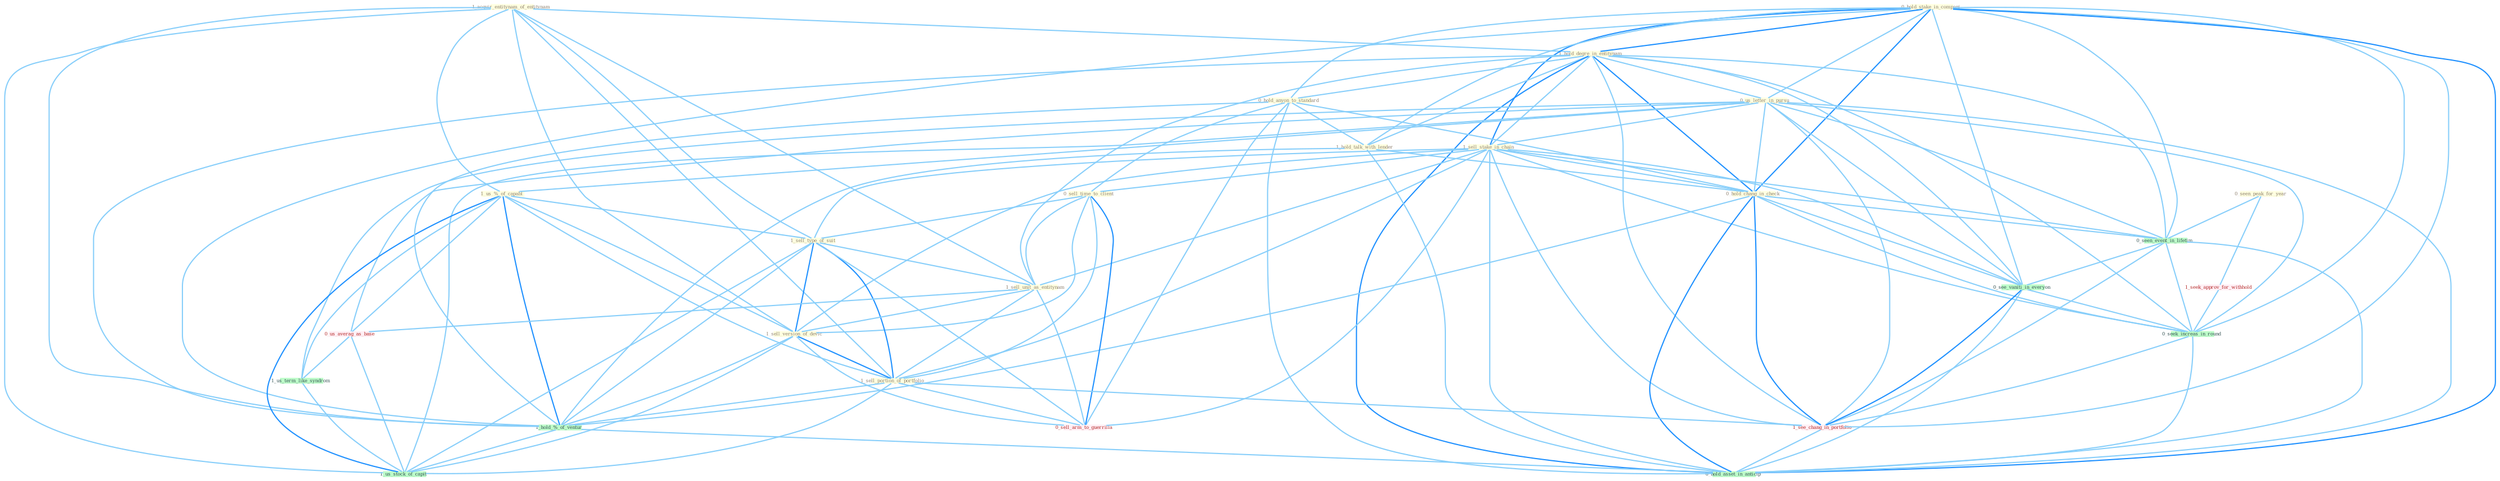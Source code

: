 Graph G{ 
    node
    [shape=polygon,style=filled,width=.5,height=.06,color="#BDFCC9",fixedsize=true,fontsize=4,
    fontcolor="#2f4f4f"];
    {node
    [color="#ffffe0", fontcolor="#8b7d6b"] "1_acquir_entitynam_of_entitynam " "0_hold_stake_in_compani " "1_hold_degre_in_entitynam " "0_us_letter_in_pursu " "1_us_%_of_capabl " "1_sell_stake_in_chain " "0_hold_anyon_to_standard " "0_seen_peak_for_year " "1_hold_talk_with_lender " "0_hold_chang_in_check " "0_sell_time_to_client " "1_sell_type_of_suit " "1_sell_unit_as_entitynam " "1_sell_version_of_devic " "1_sell_portion_of_portfolio "}
{node [color="#fff0f5", fontcolor="#b22222"] "0_us_averag_as_base " "1_seek_approv_for_withhold " "0_sell_arm_to_guerrilla " "1_see_chang_in_portfolio "}
edge [color="#B0E2FF"];

	"1_acquir_entitynam_of_entitynam " -- "1_hold_degre_in_entitynam " [w="1", color="#87cefa" ];
	"1_acquir_entitynam_of_entitynam " -- "1_us_%_of_capabl " [w="1", color="#87cefa" ];
	"1_acquir_entitynam_of_entitynam " -- "1_sell_type_of_suit " [w="1", color="#87cefa" ];
	"1_acquir_entitynam_of_entitynam " -- "1_sell_unit_as_entitynam " [w="1", color="#87cefa" ];
	"1_acquir_entitynam_of_entitynam " -- "1_sell_version_of_devic " [w="1", color="#87cefa" ];
	"1_acquir_entitynam_of_entitynam " -- "1_sell_portion_of_portfolio " [w="1", color="#87cefa" ];
	"1_acquir_entitynam_of_entitynam " -- "1_hold_%_of_ventur " [w="1", color="#87cefa" ];
	"1_acquir_entitynam_of_entitynam " -- "1_us_stock_of_capit " [w="1", color="#87cefa" ];
	"0_hold_stake_in_compani " -- "1_hold_degre_in_entitynam " [w="2", color="#1e90ff" , len=0.8];
	"0_hold_stake_in_compani " -- "0_us_letter_in_pursu " [w="1", color="#87cefa" ];
	"0_hold_stake_in_compani " -- "1_sell_stake_in_chain " [w="2", color="#1e90ff" , len=0.8];
	"0_hold_stake_in_compani " -- "0_hold_anyon_to_standard " [w="1", color="#87cefa" ];
	"0_hold_stake_in_compani " -- "1_hold_talk_with_lender " [w="1", color="#87cefa" ];
	"0_hold_stake_in_compani " -- "0_hold_chang_in_check " [w="2", color="#1e90ff" , len=0.8];
	"0_hold_stake_in_compani " -- "0_seen_event_in_lifetim " [w="1", color="#87cefa" ];
	"0_hold_stake_in_compani " -- "1_hold_%_of_ventur " [w="1", color="#87cefa" ];
	"0_hold_stake_in_compani " -- "0_see_vaniti_in_everyon " [w="1", color="#87cefa" ];
	"0_hold_stake_in_compani " -- "0_seek_increas_in_round " [w="1", color="#87cefa" ];
	"0_hold_stake_in_compani " -- "1_see_chang_in_portfolio " [w="1", color="#87cefa" ];
	"0_hold_stake_in_compani " -- "0_hold_asset_in_anticip " [w="2", color="#1e90ff" , len=0.8];
	"1_hold_degre_in_entitynam " -- "0_us_letter_in_pursu " [w="1", color="#87cefa" ];
	"1_hold_degre_in_entitynam " -- "1_sell_stake_in_chain " [w="1", color="#87cefa" ];
	"1_hold_degre_in_entitynam " -- "0_hold_anyon_to_standard " [w="1", color="#87cefa" ];
	"1_hold_degre_in_entitynam " -- "1_hold_talk_with_lender " [w="1", color="#87cefa" ];
	"1_hold_degre_in_entitynam " -- "0_hold_chang_in_check " [w="2", color="#1e90ff" , len=0.8];
	"1_hold_degre_in_entitynam " -- "1_sell_unit_as_entitynam " [w="1", color="#87cefa" ];
	"1_hold_degre_in_entitynam " -- "0_seen_event_in_lifetim " [w="1", color="#87cefa" ];
	"1_hold_degre_in_entitynam " -- "1_hold_%_of_ventur " [w="1", color="#87cefa" ];
	"1_hold_degre_in_entitynam " -- "0_see_vaniti_in_everyon " [w="1", color="#87cefa" ];
	"1_hold_degre_in_entitynam " -- "0_seek_increas_in_round " [w="1", color="#87cefa" ];
	"1_hold_degre_in_entitynam " -- "1_see_chang_in_portfolio " [w="1", color="#87cefa" ];
	"1_hold_degre_in_entitynam " -- "0_hold_asset_in_anticip " [w="2", color="#1e90ff" , len=0.8];
	"0_us_letter_in_pursu " -- "1_us_%_of_capabl " [w="1", color="#87cefa" ];
	"0_us_letter_in_pursu " -- "1_sell_stake_in_chain " [w="1", color="#87cefa" ];
	"0_us_letter_in_pursu " -- "0_hold_chang_in_check " [w="1", color="#87cefa" ];
	"0_us_letter_in_pursu " -- "0_seen_event_in_lifetim " [w="1", color="#87cefa" ];
	"0_us_letter_in_pursu " -- "0_us_averag_as_base " [w="1", color="#87cefa" ];
	"0_us_letter_in_pursu " -- "1_us_term_like_syndrom " [w="1", color="#87cefa" ];
	"0_us_letter_in_pursu " -- "0_see_vaniti_in_everyon " [w="1", color="#87cefa" ];
	"0_us_letter_in_pursu " -- "0_seek_increas_in_round " [w="1", color="#87cefa" ];
	"0_us_letter_in_pursu " -- "1_us_stock_of_capit " [w="1", color="#87cefa" ];
	"0_us_letter_in_pursu " -- "1_see_chang_in_portfolio " [w="1", color="#87cefa" ];
	"0_us_letter_in_pursu " -- "0_hold_asset_in_anticip " [w="1", color="#87cefa" ];
	"1_us_%_of_capabl " -- "1_sell_type_of_suit " [w="1", color="#87cefa" ];
	"1_us_%_of_capabl " -- "1_sell_version_of_devic " [w="1", color="#87cefa" ];
	"1_us_%_of_capabl " -- "1_sell_portion_of_portfolio " [w="1", color="#87cefa" ];
	"1_us_%_of_capabl " -- "0_us_averag_as_base " [w="1", color="#87cefa" ];
	"1_us_%_of_capabl " -- "1_us_term_like_syndrom " [w="1", color="#87cefa" ];
	"1_us_%_of_capabl " -- "1_hold_%_of_ventur " [w="2", color="#1e90ff" , len=0.8];
	"1_us_%_of_capabl " -- "1_us_stock_of_capit " [w="2", color="#1e90ff" , len=0.8];
	"1_sell_stake_in_chain " -- "0_hold_chang_in_check " [w="1", color="#87cefa" ];
	"1_sell_stake_in_chain " -- "0_sell_time_to_client " [w="1", color="#87cefa" ];
	"1_sell_stake_in_chain " -- "1_sell_type_of_suit " [w="1", color="#87cefa" ];
	"1_sell_stake_in_chain " -- "1_sell_unit_as_entitynam " [w="1", color="#87cefa" ];
	"1_sell_stake_in_chain " -- "1_sell_version_of_devic " [w="1", color="#87cefa" ];
	"1_sell_stake_in_chain " -- "1_sell_portion_of_portfolio " [w="1", color="#87cefa" ];
	"1_sell_stake_in_chain " -- "0_seen_event_in_lifetim " [w="1", color="#87cefa" ];
	"1_sell_stake_in_chain " -- "0_see_vaniti_in_everyon " [w="1", color="#87cefa" ];
	"1_sell_stake_in_chain " -- "0_sell_arm_to_guerrilla " [w="1", color="#87cefa" ];
	"1_sell_stake_in_chain " -- "0_seek_increas_in_round " [w="1", color="#87cefa" ];
	"1_sell_stake_in_chain " -- "1_see_chang_in_portfolio " [w="1", color="#87cefa" ];
	"1_sell_stake_in_chain " -- "0_hold_asset_in_anticip " [w="1", color="#87cefa" ];
	"0_hold_anyon_to_standard " -- "1_hold_talk_with_lender " [w="1", color="#87cefa" ];
	"0_hold_anyon_to_standard " -- "0_hold_chang_in_check " [w="1", color="#87cefa" ];
	"0_hold_anyon_to_standard " -- "0_sell_time_to_client " [w="1", color="#87cefa" ];
	"0_hold_anyon_to_standard " -- "1_hold_%_of_ventur " [w="1", color="#87cefa" ];
	"0_hold_anyon_to_standard " -- "0_sell_arm_to_guerrilla " [w="1", color="#87cefa" ];
	"0_hold_anyon_to_standard " -- "0_hold_asset_in_anticip " [w="1", color="#87cefa" ];
	"0_seen_peak_for_year " -- "0_seen_event_in_lifetim " [w="1", color="#87cefa" ];
	"0_seen_peak_for_year " -- "1_seek_approv_for_withhold " [w="1", color="#87cefa" ];
	"1_hold_talk_with_lender " -- "0_hold_chang_in_check " [w="1", color="#87cefa" ];
	"1_hold_talk_with_lender " -- "1_hold_%_of_ventur " [w="1", color="#87cefa" ];
	"1_hold_talk_with_lender " -- "0_hold_asset_in_anticip " [w="1", color="#87cefa" ];
	"0_hold_chang_in_check " -- "0_seen_event_in_lifetim " [w="1", color="#87cefa" ];
	"0_hold_chang_in_check " -- "1_hold_%_of_ventur " [w="1", color="#87cefa" ];
	"0_hold_chang_in_check " -- "0_see_vaniti_in_everyon " [w="1", color="#87cefa" ];
	"0_hold_chang_in_check " -- "0_seek_increas_in_round " [w="1", color="#87cefa" ];
	"0_hold_chang_in_check " -- "1_see_chang_in_portfolio " [w="2", color="#1e90ff" , len=0.8];
	"0_hold_chang_in_check " -- "0_hold_asset_in_anticip " [w="2", color="#1e90ff" , len=0.8];
	"0_sell_time_to_client " -- "1_sell_type_of_suit " [w="1", color="#87cefa" ];
	"0_sell_time_to_client " -- "1_sell_unit_as_entitynam " [w="1", color="#87cefa" ];
	"0_sell_time_to_client " -- "1_sell_version_of_devic " [w="1", color="#87cefa" ];
	"0_sell_time_to_client " -- "1_sell_portion_of_portfolio " [w="1", color="#87cefa" ];
	"0_sell_time_to_client " -- "0_sell_arm_to_guerrilla " [w="2", color="#1e90ff" , len=0.8];
	"1_sell_type_of_suit " -- "1_sell_unit_as_entitynam " [w="1", color="#87cefa" ];
	"1_sell_type_of_suit " -- "1_sell_version_of_devic " [w="2", color="#1e90ff" , len=0.8];
	"1_sell_type_of_suit " -- "1_sell_portion_of_portfolio " [w="2", color="#1e90ff" , len=0.8];
	"1_sell_type_of_suit " -- "1_hold_%_of_ventur " [w="1", color="#87cefa" ];
	"1_sell_type_of_suit " -- "0_sell_arm_to_guerrilla " [w="1", color="#87cefa" ];
	"1_sell_type_of_suit " -- "1_us_stock_of_capit " [w="1", color="#87cefa" ];
	"1_sell_unit_as_entitynam " -- "1_sell_version_of_devic " [w="1", color="#87cefa" ];
	"1_sell_unit_as_entitynam " -- "1_sell_portion_of_portfolio " [w="1", color="#87cefa" ];
	"1_sell_unit_as_entitynam " -- "0_us_averag_as_base " [w="1", color="#87cefa" ];
	"1_sell_unit_as_entitynam " -- "0_sell_arm_to_guerrilla " [w="1", color="#87cefa" ];
	"1_sell_version_of_devic " -- "1_sell_portion_of_portfolio " [w="2", color="#1e90ff" , len=0.8];
	"1_sell_version_of_devic " -- "1_hold_%_of_ventur " [w="1", color="#87cefa" ];
	"1_sell_version_of_devic " -- "0_sell_arm_to_guerrilla " [w="1", color="#87cefa" ];
	"1_sell_version_of_devic " -- "1_us_stock_of_capit " [w="1", color="#87cefa" ];
	"1_sell_portion_of_portfolio " -- "1_hold_%_of_ventur " [w="1", color="#87cefa" ];
	"1_sell_portion_of_portfolio " -- "0_sell_arm_to_guerrilla " [w="1", color="#87cefa" ];
	"1_sell_portion_of_portfolio " -- "1_us_stock_of_capit " [w="1", color="#87cefa" ];
	"1_sell_portion_of_portfolio " -- "1_see_chang_in_portfolio " [w="1", color="#87cefa" ];
	"0_seen_event_in_lifetim " -- "0_see_vaniti_in_everyon " [w="1", color="#87cefa" ];
	"0_seen_event_in_lifetim " -- "0_seek_increas_in_round " [w="1", color="#87cefa" ];
	"0_seen_event_in_lifetim " -- "1_see_chang_in_portfolio " [w="1", color="#87cefa" ];
	"0_seen_event_in_lifetim " -- "0_hold_asset_in_anticip " [w="1", color="#87cefa" ];
	"0_us_averag_as_base " -- "1_us_term_like_syndrom " [w="1", color="#87cefa" ];
	"0_us_averag_as_base " -- "1_us_stock_of_capit " [w="1", color="#87cefa" ];
	"1_us_term_like_syndrom " -- "1_us_stock_of_capit " [w="1", color="#87cefa" ];
	"1_seek_approv_for_withhold " -- "0_seek_increas_in_round " [w="1", color="#87cefa" ];
	"1_hold_%_of_ventur " -- "1_us_stock_of_capit " [w="1", color="#87cefa" ];
	"1_hold_%_of_ventur " -- "0_hold_asset_in_anticip " [w="1", color="#87cefa" ];
	"0_see_vaniti_in_everyon " -- "0_seek_increas_in_round " [w="1", color="#87cefa" ];
	"0_see_vaniti_in_everyon " -- "1_see_chang_in_portfolio " [w="2", color="#1e90ff" , len=0.8];
	"0_see_vaniti_in_everyon " -- "0_hold_asset_in_anticip " [w="1", color="#87cefa" ];
	"0_seek_increas_in_round " -- "1_see_chang_in_portfolio " [w="1", color="#87cefa" ];
	"0_seek_increas_in_round " -- "0_hold_asset_in_anticip " [w="1", color="#87cefa" ];
	"1_see_chang_in_portfolio " -- "0_hold_asset_in_anticip " [w="1", color="#87cefa" ];
}